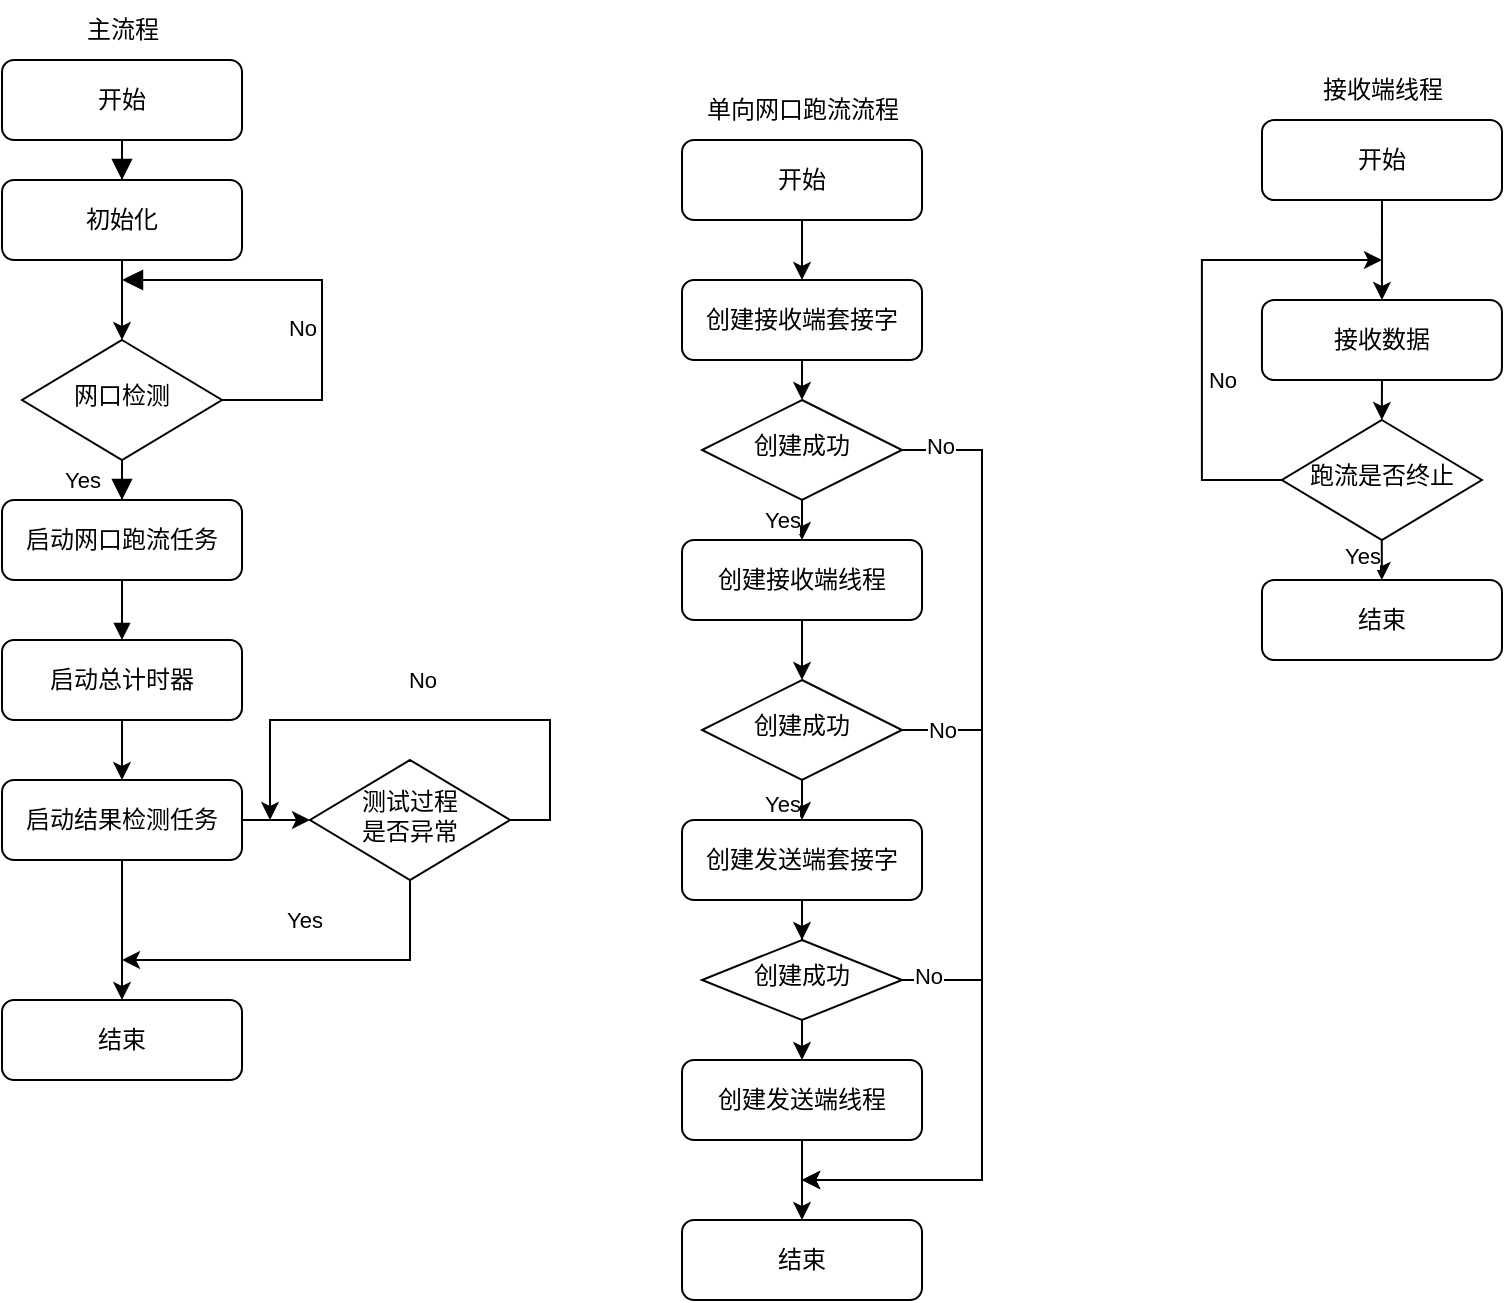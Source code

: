 <mxfile version="22.1.11" type="github">
  <diagram id="C5RBs43oDa-KdzZeNtuy" name="flow-chart">
    <mxGraphModel dx="1044" dy="623" grid="1" gridSize="10" guides="1" tooltips="1" connect="1" arrows="1" fold="1" page="1" pageScale="1" pageWidth="827" pageHeight="1169" math="0" shadow="0">
      <root>
        <mxCell id="WIyWlLk6GJQsqaUBKTNV-0" />
        <mxCell id="WIyWlLk6GJQsqaUBKTNV-1" parent="WIyWlLk6GJQsqaUBKTNV-0" />
        <mxCell id="WIyWlLk6GJQsqaUBKTNV-2" value="" style="rounded=0;html=1;jettySize=auto;orthogonalLoop=1;fontSize=11;endArrow=block;endFill=1;endSize=8;strokeWidth=1;shadow=0;labelBackgroundColor=none;edgeStyle=orthogonalEdgeStyle;" parent="WIyWlLk6GJQsqaUBKTNV-1" source="WIyWlLk6GJQsqaUBKTNV-3" target="Vv7kV3NwlyLxIUMUTahm-37" edge="1">
          <mxGeometry relative="1" as="geometry" />
        </mxCell>
        <mxCell id="WIyWlLk6GJQsqaUBKTNV-3" value="开始" style="rounded=1;whiteSpace=wrap;html=1;fontSize=12;glass=0;strokeWidth=1;shadow=0;" parent="WIyWlLk6GJQsqaUBKTNV-1" vertex="1">
          <mxGeometry x="160" y="40" width="120" height="40" as="geometry" />
        </mxCell>
        <mxCell id="WIyWlLk6GJQsqaUBKTNV-4" value="Yes" style="rounded=0;html=1;jettySize=auto;orthogonalLoop=1;fontSize=11;endArrow=block;endFill=1;endSize=8;strokeWidth=1;shadow=0;labelBackgroundColor=none;edgeStyle=orthogonalEdgeStyle;entryX=0.5;entryY=0;entryDx=0;entryDy=0;" parent="WIyWlLk6GJQsqaUBKTNV-1" source="WIyWlLk6GJQsqaUBKTNV-6" target="WIyWlLk6GJQsqaUBKTNV-11" edge="1">
          <mxGeometry y="20" relative="1" as="geometry">
            <mxPoint as="offset" />
            <mxPoint x="220" y="290" as="targetPoint" />
          </mxGeometry>
        </mxCell>
        <mxCell id="WIyWlLk6GJQsqaUBKTNV-5" value="No" style="edgeStyle=orthogonalEdgeStyle;rounded=0;html=1;jettySize=auto;orthogonalLoop=1;fontSize=11;endArrow=block;endFill=1;endSize=8;strokeWidth=1;shadow=0;labelBackgroundColor=none;exitX=1;exitY=0.5;exitDx=0;exitDy=0;" parent="WIyWlLk6GJQsqaUBKTNV-1" source="WIyWlLk6GJQsqaUBKTNV-6" edge="1">
          <mxGeometry x="-0.182" y="10" relative="1" as="geometry">
            <mxPoint as="offset" />
            <mxPoint x="220" y="150" as="targetPoint" />
            <Array as="points">
              <mxPoint x="320" y="210" />
              <mxPoint x="320" y="150" />
            </Array>
          </mxGeometry>
        </mxCell>
        <mxCell id="WIyWlLk6GJQsqaUBKTNV-6" value="网口检测" style="rhombus;whiteSpace=wrap;html=1;shadow=0;fontFamily=Helvetica;fontSize=12;align=center;strokeWidth=1;spacing=6;spacingTop=-4;" parent="WIyWlLk6GJQsqaUBKTNV-1" vertex="1">
          <mxGeometry x="170" y="180" width="100" height="60" as="geometry" />
        </mxCell>
        <mxCell id="Vv7kV3NwlyLxIUMUTahm-4" value="" style="edgeStyle=orthogonalEdgeStyle;rounded=0;orthogonalLoop=1;jettySize=auto;html=1;endArrow=block;endFill=1;" parent="WIyWlLk6GJQsqaUBKTNV-1" source="WIyWlLk6GJQsqaUBKTNV-11" target="Vv7kV3NwlyLxIUMUTahm-3" edge="1">
          <mxGeometry relative="1" as="geometry" />
        </mxCell>
        <mxCell id="WIyWlLk6GJQsqaUBKTNV-11" value="启动网口跑流任务" style="rounded=1;whiteSpace=wrap;html=1;fontSize=12;glass=0;strokeWidth=1;shadow=0;" parent="WIyWlLk6GJQsqaUBKTNV-1" vertex="1">
          <mxGeometry x="160" y="260" width="120" height="40" as="geometry" />
        </mxCell>
        <mxCell id="Vv7kV3NwlyLxIUMUTahm-2" value="结束" style="rounded=1;whiteSpace=wrap;html=1;fontSize=12;glass=0;strokeWidth=1;shadow=0;" parent="WIyWlLk6GJQsqaUBKTNV-1" vertex="1">
          <mxGeometry x="160" y="510" width="120" height="40" as="geometry" />
        </mxCell>
        <mxCell id="15JTRB6i2O9myzKCoJsX-2" style="edgeStyle=orthogonalEdgeStyle;rounded=0;orthogonalLoop=1;jettySize=auto;html=1;exitX=0.5;exitY=1;exitDx=0;exitDy=0;entryX=0.5;entryY=0;entryDx=0;entryDy=0;" parent="WIyWlLk6GJQsqaUBKTNV-1" source="Vv7kV3NwlyLxIUMUTahm-3" target="15JTRB6i2O9myzKCoJsX-0" edge="1">
          <mxGeometry relative="1" as="geometry" />
        </mxCell>
        <mxCell id="Vv7kV3NwlyLxIUMUTahm-3" value="启动总计时器" style="rounded=1;whiteSpace=wrap;html=1;fontSize=12;glass=0;strokeWidth=1;shadow=0;" parent="WIyWlLk6GJQsqaUBKTNV-1" vertex="1">
          <mxGeometry x="160" y="330" width="120" height="40" as="geometry" />
        </mxCell>
        <mxCell id="15JTRB6i2O9myzKCoJsX-4" value="Yes" style="edgeStyle=orthogonalEdgeStyle;rounded=0;orthogonalLoop=1;jettySize=auto;html=1;exitX=0.5;exitY=1;exitDx=0;exitDy=0;" parent="WIyWlLk6GJQsqaUBKTNV-1" source="Vv7kV3NwlyLxIUMUTahm-7" edge="1">
          <mxGeometry x="0.016" y="-20" relative="1" as="geometry">
            <mxPoint x="220" y="490" as="targetPoint" />
            <Array as="points">
              <mxPoint x="364" y="490" />
            </Array>
            <mxPoint as="offset" />
          </mxGeometry>
        </mxCell>
        <mxCell id="15JTRB6i2O9myzKCoJsX-7" value="No" style="edgeStyle=orthogonalEdgeStyle;rounded=0;orthogonalLoop=1;jettySize=auto;html=1;exitX=1;exitY=0.5;exitDx=0;exitDy=0;" parent="WIyWlLk6GJQsqaUBKTNV-1" source="Vv7kV3NwlyLxIUMUTahm-7" edge="1">
          <mxGeometry x="0.031" y="-20" relative="1" as="geometry">
            <mxPoint x="294" y="420" as="targetPoint" />
            <Array as="points">
              <mxPoint x="434" y="420" />
              <mxPoint x="434" y="370" />
              <mxPoint x="294" y="370" />
              <mxPoint x="294" y="411" />
            </Array>
            <mxPoint as="offset" />
          </mxGeometry>
        </mxCell>
        <mxCell id="Vv7kV3NwlyLxIUMUTahm-7" value="测试过程&lt;br&gt;是否异常" style="rhombus;whiteSpace=wrap;html=1;shadow=0;fontFamily=Helvetica;fontSize=12;align=center;strokeWidth=1;spacing=6;spacingTop=-4;" parent="WIyWlLk6GJQsqaUBKTNV-1" vertex="1">
          <mxGeometry x="314" y="390" width="100" height="60" as="geometry" />
        </mxCell>
        <mxCell id="Vv7kV3NwlyLxIUMUTahm-22" value="单向网口跑流流程" style="text;html=1;align=center;verticalAlign=middle;resizable=0;points=[];autosize=1;strokeColor=none;fillColor=none;" parent="WIyWlLk6GJQsqaUBKTNV-1" vertex="1">
          <mxGeometry x="500" y="50" width="120" height="30" as="geometry" />
        </mxCell>
        <mxCell id="Vv7kV3NwlyLxIUMUTahm-23" value="主流程" style="text;html=1;align=center;verticalAlign=middle;resizable=0;points=[];autosize=1;strokeColor=none;fillColor=none;" parent="WIyWlLk6GJQsqaUBKTNV-1" vertex="1">
          <mxGeometry x="190" y="10" width="60" height="30" as="geometry" />
        </mxCell>
        <mxCell id="9NeicLznR1w9Zds85CGQ-2" style="edgeStyle=orthogonalEdgeStyle;rounded=0;orthogonalLoop=1;jettySize=auto;html=1;exitX=0.5;exitY=1;exitDx=0;exitDy=0;entryX=0.5;entryY=0;entryDx=0;entryDy=0;" edge="1" parent="WIyWlLk6GJQsqaUBKTNV-1" source="Vv7kV3NwlyLxIUMUTahm-24" target="9NeicLznR1w9Zds85CGQ-0">
          <mxGeometry relative="1" as="geometry" />
        </mxCell>
        <mxCell id="Vv7kV3NwlyLxIUMUTahm-24" value="开始" style="rounded=1;whiteSpace=wrap;html=1;fontSize=12;glass=0;strokeWidth=1;shadow=0;" parent="WIyWlLk6GJQsqaUBKTNV-1" vertex="1">
          <mxGeometry x="500" y="80" width="120" height="40" as="geometry" />
        </mxCell>
        <mxCell id="Vv7kV3NwlyLxIUMUTahm-25" value="创建发送端套接字" style="rounded=1;whiteSpace=wrap;html=1;fontSize=12;glass=0;strokeWidth=1;shadow=0;" parent="WIyWlLk6GJQsqaUBKTNV-1" vertex="1">
          <mxGeometry x="500" y="420" width="120" height="40" as="geometry" />
        </mxCell>
        <mxCell id="9NeicLznR1w9Zds85CGQ-6" style="edgeStyle=orthogonalEdgeStyle;rounded=0;orthogonalLoop=1;jettySize=auto;html=1;exitX=0.5;exitY=1;exitDx=0;exitDy=0;entryX=0.5;entryY=0;entryDx=0;entryDy=0;" edge="1" parent="WIyWlLk6GJQsqaUBKTNV-1" source="Vv7kV3NwlyLxIUMUTahm-26" target="Vv7kV3NwlyLxIUMUTahm-31">
          <mxGeometry relative="1" as="geometry" />
        </mxCell>
        <mxCell id="Vv7kV3NwlyLxIUMUTahm-26" value="创建接收端线程" style="rounded=1;whiteSpace=wrap;html=1;fontSize=12;glass=0;strokeWidth=1;shadow=0;" parent="WIyWlLk6GJQsqaUBKTNV-1" vertex="1">
          <mxGeometry x="500" y="280" width="120" height="40" as="geometry" />
        </mxCell>
        <mxCell id="Vv7kV3NwlyLxIUMUTahm-29" value="结束" style="rounded=1;whiteSpace=wrap;html=1;fontSize=12;glass=0;strokeWidth=1;shadow=0;" parent="WIyWlLk6GJQsqaUBKTNV-1" vertex="1">
          <mxGeometry x="500" y="620" width="120" height="40" as="geometry" />
        </mxCell>
        <mxCell id="Vv7kV3NwlyLxIUMUTahm-36" value="Yes" style="edgeStyle=orthogonalEdgeStyle;rounded=0;orthogonalLoop=1;jettySize=auto;html=1;exitX=0.5;exitY=1;exitDx=0;exitDy=0;entryX=0.5;entryY=0;entryDx=0;entryDy=0;" parent="WIyWlLk6GJQsqaUBKTNV-1" source="Vv7kV3NwlyLxIUMUTahm-31" target="Vv7kV3NwlyLxIUMUTahm-25" edge="1">
          <mxGeometry x="0.2" y="-10" relative="1" as="geometry">
            <mxPoint as="offset" />
          </mxGeometry>
        </mxCell>
        <mxCell id="9NeicLznR1w9Zds85CGQ-16" style="edgeStyle=orthogonalEdgeStyle;rounded=0;orthogonalLoop=1;jettySize=auto;html=1;exitX=1;exitY=0.5;exitDx=0;exitDy=0;" edge="1" parent="WIyWlLk6GJQsqaUBKTNV-1" source="Vv7kV3NwlyLxIUMUTahm-31">
          <mxGeometry relative="1" as="geometry">
            <mxPoint x="560" y="600" as="targetPoint" />
            <Array as="points">
              <mxPoint x="650" y="375" />
              <mxPoint x="650" y="600" />
              <mxPoint x="560" y="600" />
            </Array>
          </mxGeometry>
        </mxCell>
        <mxCell id="9NeicLznR1w9Zds85CGQ-21" value="No" style="edgeLabel;html=1;align=center;verticalAlign=middle;resizable=0;points=[];" vertex="1" connectable="0" parent="9NeicLznR1w9Zds85CGQ-16">
          <mxGeometry x="-0.953" y="-1" relative="1" as="geometry">
            <mxPoint x="11" y="-1" as="offset" />
          </mxGeometry>
        </mxCell>
        <mxCell id="Vv7kV3NwlyLxIUMUTahm-31" value="创建成功" style="rhombus;whiteSpace=wrap;html=1;shadow=0;fontFamily=Helvetica;fontSize=12;align=center;strokeWidth=1;spacing=6;spacingTop=-4;" parent="WIyWlLk6GJQsqaUBKTNV-1" vertex="1">
          <mxGeometry x="510" y="350" width="100" height="50" as="geometry" />
        </mxCell>
        <mxCell id="Vv7kV3NwlyLxIUMUTahm-38" style="edgeStyle=orthogonalEdgeStyle;rounded=0;orthogonalLoop=1;jettySize=auto;html=1;exitX=0.5;exitY=1;exitDx=0;exitDy=0;" parent="WIyWlLk6GJQsqaUBKTNV-1" source="Vv7kV3NwlyLxIUMUTahm-37" target="WIyWlLk6GJQsqaUBKTNV-6" edge="1">
          <mxGeometry relative="1" as="geometry" />
        </mxCell>
        <mxCell id="Vv7kV3NwlyLxIUMUTahm-37" value="初始化" style="rounded=1;whiteSpace=wrap;html=1;fontSize=12;glass=0;strokeWidth=1;shadow=0;" parent="WIyWlLk6GJQsqaUBKTNV-1" vertex="1">
          <mxGeometry x="160" y="100" width="120" height="40" as="geometry" />
        </mxCell>
        <mxCell id="15JTRB6i2O9myzKCoJsX-5" style="edgeStyle=orthogonalEdgeStyle;rounded=0;orthogonalLoop=1;jettySize=auto;html=1;exitX=0.5;exitY=1;exitDx=0;exitDy=0;entryX=0.5;entryY=0;entryDx=0;entryDy=0;" parent="WIyWlLk6GJQsqaUBKTNV-1" source="15JTRB6i2O9myzKCoJsX-0" target="Vv7kV3NwlyLxIUMUTahm-2" edge="1">
          <mxGeometry relative="1" as="geometry">
            <mxPoint x="270" y="540" as="targetPoint" />
          </mxGeometry>
        </mxCell>
        <mxCell id="15JTRB6i2O9myzKCoJsX-6" style="edgeStyle=orthogonalEdgeStyle;rounded=0;orthogonalLoop=1;jettySize=auto;html=1;exitX=1;exitY=0.5;exitDx=0;exitDy=0;entryX=0;entryY=0.5;entryDx=0;entryDy=0;" parent="WIyWlLk6GJQsqaUBKTNV-1" source="15JTRB6i2O9myzKCoJsX-0" target="Vv7kV3NwlyLxIUMUTahm-7" edge="1">
          <mxGeometry relative="1" as="geometry" />
        </mxCell>
        <mxCell id="15JTRB6i2O9myzKCoJsX-0" value="启动结果检测任务" style="rounded=1;whiteSpace=wrap;html=1;fontSize=12;glass=0;strokeWidth=1;shadow=0;" parent="WIyWlLk6GJQsqaUBKTNV-1" vertex="1">
          <mxGeometry x="160" y="400" width="120" height="40" as="geometry" />
        </mxCell>
        <mxCell id="15JTRB6i2O9myzKCoJsX-9" value="接收端线程" style="text;html=1;align=center;verticalAlign=middle;resizable=0;points=[];autosize=1;strokeColor=none;fillColor=none;" parent="WIyWlLk6GJQsqaUBKTNV-1" vertex="1">
          <mxGeometry x="810" y="40" width="80" height="30" as="geometry" />
        </mxCell>
        <mxCell id="9NeicLznR1w9Zds85CGQ-8" style="edgeStyle=orthogonalEdgeStyle;rounded=0;orthogonalLoop=1;jettySize=auto;html=1;exitX=0.5;exitY=1;exitDx=0;exitDy=0;entryX=0.5;entryY=0;entryDx=0;entryDy=0;" edge="1" parent="WIyWlLk6GJQsqaUBKTNV-1" source="15JTRB6i2O9myzKCoJsX-10" target="15JTRB6i2O9myzKCoJsX-15">
          <mxGeometry relative="1" as="geometry">
            <mxPoint x="770" y="160" as="targetPoint" />
          </mxGeometry>
        </mxCell>
        <mxCell id="15JTRB6i2O9myzKCoJsX-10" value="开始" style="rounded=1;whiteSpace=wrap;html=1;fontSize=12;glass=0;strokeWidth=1;shadow=0;" parent="WIyWlLk6GJQsqaUBKTNV-1" vertex="1">
          <mxGeometry x="790" y="70" width="120" height="40" as="geometry" />
        </mxCell>
        <mxCell id="15JTRB6i2O9myzKCoJsX-19" value="Yes" style="edgeStyle=orthogonalEdgeStyle;rounded=0;orthogonalLoop=1;jettySize=auto;html=1;exitX=0.5;exitY=1;exitDx=0;exitDy=0;entryX=0.5;entryY=0;entryDx=0;entryDy=0;" parent="WIyWlLk6GJQsqaUBKTNV-1" source="15JTRB6i2O9myzKCoJsX-13" edge="1">
          <mxGeometry x="-0.217" y="-10" relative="1" as="geometry">
            <mxPoint x="849.97" y="270" as="targetPoint" />
            <Array as="points">
              <mxPoint x="850" y="260" />
            </Array>
            <mxPoint as="offset" />
          </mxGeometry>
        </mxCell>
        <mxCell id="15JTRB6i2O9myzKCoJsX-14" value="结束" style="rounded=1;whiteSpace=wrap;html=1;fontSize=12;glass=0;strokeWidth=1;shadow=0;" parent="WIyWlLk6GJQsqaUBKTNV-1" vertex="1">
          <mxGeometry x="790" y="300" width="120" height="40" as="geometry" />
        </mxCell>
        <mxCell id="15JTRB6i2O9myzKCoJsX-20" style="edgeStyle=orthogonalEdgeStyle;rounded=0;orthogonalLoop=1;jettySize=auto;html=1;exitX=0.5;exitY=1;exitDx=0;exitDy=0;entryX=0.5;entryY=0;entryDx=0;entryDy=0;" parent="WIyWlLk6GJQsqaUBKTNV-1" source="15JTRB6i2O9myzKCoJsX-15" target="15JTRB6i2O9myzKCoJsX-16" edge="1">
          <mxGeometry relative="1" as="geometry" />
        </mxCell>
        <mxCell id="15JTRB6i2O9myzKCoJsX-15" value="接收数据" style="rounded=1;whiteSpace=wrap;html=1;fontSize=12;glass=0;strokeWidth=1;shadow=0;" parent="WIyWlLk6GJQsqaUBKTNV-1" vertex="1">
          <mxGeometry x="789.97" y="160" width="120" height="40" as="geometry" />
        </mxCell>
        <mxCell id="15JTRB6i2O9myzKCoJsX-17" value="Yes" style="edgeStyle=orthogonalEdgeStyle;rounded=0;orthogonalLoop=1;jettySize=auto;html=1;" parent="WIyWlLk6GJQsqaUBKTNV-1" source="15JTRB6i2O9myzKCoJsX-16" target="15JTRB6i2O9myzKCoJsX-14" edge="1">
          <mxGeometry x="-0.2" y="-10" relative="1" as="geometry">
            <mxPoint as="offset" />
          </mxGeometry>
        </mxCell>
        <mxCell id="15JTRB6i2O9myzKCoJsX-26" value="No" style="edgeStyle=orthogonalEdgeStyle;rounded=0;orthogonalLoop=1;jettySize=auto;html=1;exitX=0;exitY=0.5;exitDx=0;exitDy=0;" parent="WIyWlLk6GJQsqaUBKTNV-1" source="15JTRB6i2O9myzKCoJsX-16" edge="1">
          <mxGeometry x="-0.25" y="-10" relative="1" as="geometry">
            <mxPoint x="849.97" y="140" as="targetPoint" />
            <Array as="points">
              <mxPoint x="759.97" y="250" />
              <mxPoint x="759.97" y="140" />
            </Array>
            <mxPoint as="offset" />
          </mxGeometry>
        </mxCell>
        <mxCell id="15JTRB6i2O9myzKCoJsX-16" value="跑流是否终止" style="rhombus;whiteSpace=wrap;html=1;shadow=0;fontFamily=Helvetica;fontSize=12;align=center;strokeWidth=1;spacing=6;spacingTop=-4;" parent="WIyWlLk6GJQsqaUBKTNV-1" vertex="1">
          <mxGeometry x="799.94" y="220" width="100" height="60" as="geometry" />
        </mxCell>
        <mxCell id="15JTRB6i2O9myzKCoJsX-34" style="edgeStyle=orthogonalEdgeStyle;rounded=0;orthogonalLoop=1;jettySize=auto;html=1;exitX=0.5;exitY=1;exitDx=0;exitDy=0;entryX=0.5;entryY=0;entryDx=0;entryDy=0;" parent="WIyWlLk6GJQsqaUBKTNV-1" target="15JTRB6i2O9myzKCoJsX-13" edge="1">
          <mxGeometry relative="1" as="geometry">
            <mxPoint x="850" y="171" as="sourcePoint" />
          </mxGeometry>
        </mxCell>
        <mxCell id="9NeicLznR1w9Zds85CGQ-3" style="edgeStyle=orthogonalEdgeStyle;rounded=0;orthogonalLoop=1;jettySize=auto;html=1;exitX=0.5;exitY=1;exitDx=0;exitDy=0;entryX=0.5;entryY=0;entryDx=0;entryDy=0;" edge="1" parent="WIyWlLk6GJQsqaUBKTNV-1" source="9NeicLznR1w9Zds85CGQ-0" target="9NeicLznR1w9Zds85CGQ-1">
          <mxGeometry relative="1" as="geometry" />
        </mxCell>
        <mxCell id="9NeicLznR1w9Zds85CGQ-0" value="创建接收端套接字" style="rounded=1;whiteSpace=wrap;html=1;fontSize=12;glass=0;strokeWidth=1;shadow=0;" vertex="1" parent="WIyWlLk6GJQsqaUBKTNV-1">
          <mxGeometry x="500" y="150" width="120" height="40" as="geometry" />
        </mxCell>
        <mxCell id="9NeicLznR1w9Zds85CGQ-4" value="Yes" style="edgeStyle=orthogonalEdgeStyle;rounded=0;orthogonalLoop=1;jettySize=auto;html=1;entryX=0.5;entryY=0;entryDx=0;entryDy=0;exitX=0.5;exitY=1;exitDx=0;exitDy=0;" edge="1" parent="WIyWlLk6GJQsqaUBKTNV-1" source="9NeicLznR1w9Zds85CGQ-1" target="Vv7kV3NwlyLxIUMUTahm-26">
          <mxGeometry y="-10" relative="1" as="geometry">
            <mxPoint x="560" y="270" as="sourcePoint" />
            <mxPoint as="offset" />
          </mxGeometry>
        </mxCell>
        <mxCell id="9NeicLznR1w9Zds85CGQ-19" style="edgeStyle=orthogonalEdgeStyle;rounded=0;orthogonalLoop=1;jettySize=auto;html=1;exitX=1;exitY=0.5;exitDx=0;exitDy=0;" edge="1" parent="WIyWlLk6GJQsqaUBKTNV-1" source="9NeicLznR1w9Zds85CGQ-1">
          <mxGeometry relative="1" as="geometry">
            <mxPoint x="560" y="600" as="targetPoint" />
            <Array as="points">
              <mxPoint x="650" y="235" />
              <mxPoint x="650" y="600" />
            </Array>
          </mxGeometry>
        </mxCell>
        <mxCell id="9NeicLznR1w9Zds85CGQ-20" value="No" style="edgeLabel;html=1;align=center;verticalAlign=middle;resizable=0;points=[];" vertex="1" connectable="0" parent="9NeicLznR1w9Zds85CGQ-19">
          <mxGeometry x="-0.924" y="2" relative="1" as="geometry">
            <mxPoint as="offset" />
          </mxGeometry>
        </mxCell>
        <mxCell id="9NeicLznR1w9Zds85CGQ-1" value="创建成功" style="rhombus;whiteSpace=wrap;html=1;shadow=0;fontFamily=Helvetica;fontSize=12;align=center;strokeWidth=1;spacing=6;spacingTop=-4;" vertex="1" parent="WIyWlLk6GJQsqaUBKTNV-1">
          <mxGeometry x="510" y="210" width="100" height="50" as="geometry" />
        </mxCell>
        <mxCell id="9NeicLznR1w9Zds85CGQ-14" style="edgeStyle=orthogonalEdgeStyle;rounded=0;orthogonalLoop=1;jettySize=auto;html=1;exitX=0.5;exitY=1;exitDx=0;exitDy=0;" edge="1" parent="WIyWlLk6GJQsqaUBKTNV-1" source="9NeicLznR1w9Zds85CGQ-9">
          <mxGeometry relative="1" as="geometry">
            <mxPoint x="560" y="620" as="targetPoint" />
          </mxGeometry>
        </mxCell>
        <mxCell id="9NeicLznR1w9Zds85CGQ-9" value="创建发送端线程" style="rounded=1;whiteSpace=wrap;html=1;fontSize=12;glass=0;strokeWidth=1;shadow=0;" vertex="1" parent="WIyWlLk6GJQsqaUBKTNV-1">
          <mxGeometry x="500" y="540" width="120" height="40" as="geometry" />
        </mxCell>
        <mxCell id="9NeicLznR1w9Zds85CGQ-11" value="" style="edgeStyle=orthogonalEdgeStyle;rounded=0;orthogonalLoop=1;jettySize=auto;html=1;" edge="1" parent="WIyWlLk6GJQsqaUBKTNV-1" source="Vv7kV3NwlyLxIUMUTahm-25" target="9NeicLznR1w9Zds85CGQ-10">
          <mxGeometry relative="1" as="geometry">
            <mxPoint x="560" y="480" as="sourcePoint" />
            <mxPoint x="560" y="570" as="targetPoint" />
          </mxGeometry>
        </mxCell>
        <mxCell id="9NeicLznR1w9Zds85CGQ-12" style="edgeStyle=orthogonalEdgeStyle;rounded=0;orthogonalLoop=1;jettySize=auto;html=1;exitX=0.5;exitY=1;exitDx=0;exitDy=0;entryX=0.5;entryY=0;entryDx=0;entryDy=0;" edge="1" parent="WIyWlLk6GJQsqaUBKTNV-1" source="9NeicLznR1w9Zds85CGQ-10" target="9NeicLznR1w9Zds85CGQ-9">
          <mxGeometry relative="1" as="geometry" />
        </mxCell>
        <mxCell id="9NeicLznR1w9Zds85CGQ-17" style="edgeStyle=orthogonalEdgeStyle;rounded=0;orthogonalLoop=1;jettySize=auto;html=1;exitX=1;exitY=0.5;exitDx=0;exitDy=0;" edge="1" parent="WIyWlLk6GJQsqaUBKTNV-1" source="9NeicLznR1w9Zds85CGQ-10">
          <mxGeometry relative="1" as="geometry">
            <mxPoint x="560" y="600" as="targetPoint" />
            <Array as="points">
              <mxPoint x="650" y="500" />
              <mxPoint x="650" y="600" />
            </Array>
          </mxGeometry>
        </mxCell>
        <mxCell id="9NeicLznR1w9Zds85CGQ-22" value="No" style="edgeLabel;html=1;align=center;verticalAlign=middle;resizable=0;points=[];" vertex="1" connectable="0" parent="9NeicLznR1w9Zds85CGQ-17">
          <mxGeometry x="-0.887" y="2" relative="1" as="geometry">
            <mxPoint as="offset" />
          </mxGeometry>
        </mxCell>
        <mxCell id="9NeicLznR1w9Zds85CGQ-10" value="创建成功" style="rhombus;whiteSpace=wrap;html=1;shadow=0;fontFamily=Helvetica;fontSize=12;align=center;strokeWidth=1;spacing=6;spacingTop=-4;" vertex="1" parent="WIyWlLk6GJQsqaUBKTNV-1">
          <mxGeometry x="510" y="480" width="100" height="40" as="geometry" />
        </mxCell>
      </root>
    </mxGraphModel>
  </diagram>
</mxfile>
